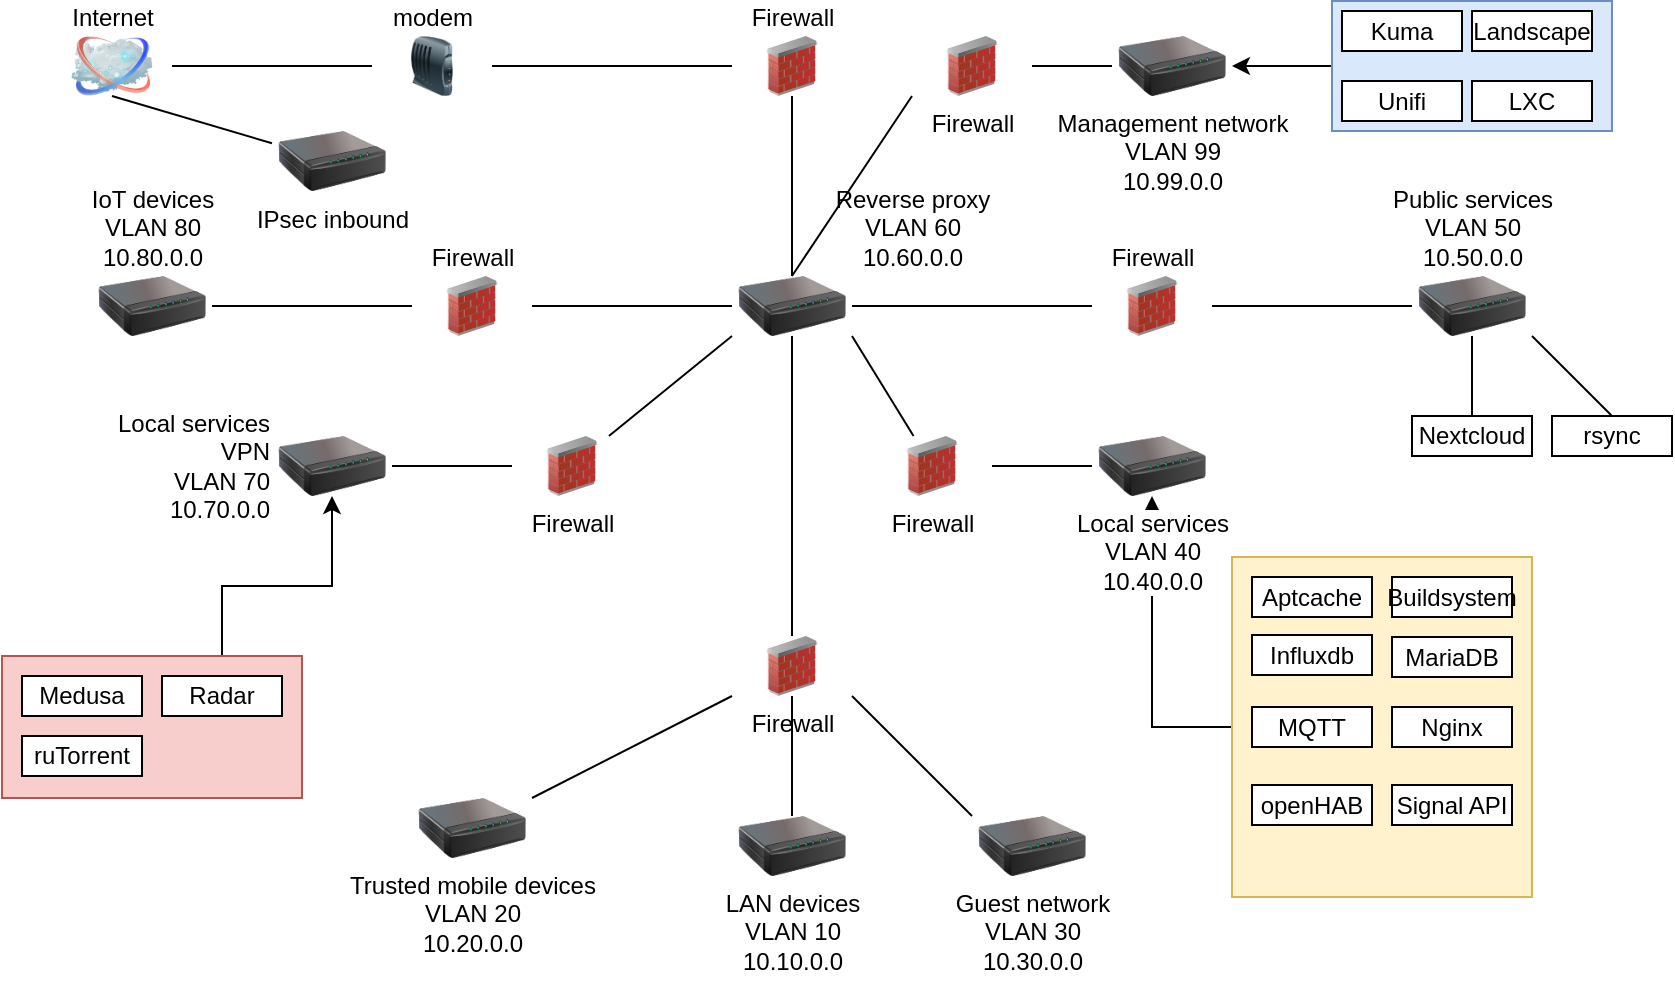 <mxfile version="24.8.4">
  <diagram name="Page-1" id="55a83fd1-7818-8e21-69c5-c3457e3827bb">
    <mxGraphModel dx="801" dy="763" grid="1" gridSize="10" guides="1" tooltips="1" connect="1" arrows="1" fold="1" page="1" pageScale="1" pageWidth="1169" pageHeight="827" background="none" math="0" shadow="0">
      <root>
        <mxCell id="0" />
        <mxCell id="1" parent="0" />
        <mxCell id="TY19VNRx023FKoXctOPF-55" style="edgeStyle=orthogonalEdgeStyle;rounded=0;orthogonalLoop=1;jettySize=auto;html=1;exitX=0;exitY=0.5;exitDx=0;exitDy=0;entryX=1;entryY=0.5;entryDx=0;entryDy=0;" parent="1" source="TY19VNRx023FKoXctOPF-51" target="TY19VNRx023FKoXctOPF-33" edge="1">
          <mxGeometry relative="1" as="geometry" />
        </mxCell>
        <mxCell id="TY19VNRx023FKoXctOPF-37" style="edgeStyle=orthogonalEdgeStyle;rounded=0;orthogonalLoop=1;jettySize=auto;html=1;entryX=0.5;entryY=1;entryDx=0;entryDy=0;" parent="1" source="TY19VNRx023FKoXctOPF-36" target="TY19VNRx023FKoXctOPF-5" edge="1">
          <mxGeometry relative="1" as="geometry" />
        </mxCell>
        <mxCell id="69ecfefc5c41e42c-2" value="Internet" style="image;html=1;labelBackgroundColor=#ffffff;image=img/lib/clip_art/networking/Cloud_128x128.png;rounded=1;shadow=0;comic=0;strokeWidth=2;fontSize=12;labelPosition=center;verticalLabelPosition=top;align=center;verticalAlign=bottom;" parent="1" vertex="1">
          <mxGeometry x="50" y="50" width="60" height="30" as="geometry" />
        </mxCell>
        <mxCell id="69ecfefc5c41e42c-3" value="Firewall" style="html=1;labelBackgroundColor=default;image=img/lib/clip_art/networking/Firewall_02_128x128.png;rounded=1;shadow=0;comic=0;strokeWidth=2;fontSize=12;labelPosition=center;verticalLabelPosition=top;align=center;verticalAlign=bottom;shape=image;connectable=1;" parent="1" vertex="1">
          <mxGeometry x="390" y="50" width="60" height="30" as="geometry" />
        </mxCell>
        <mxCell id="5ZQNPwiMjaQiaodXeL4T-1" value="&lt;div align=&quot;center&quot;&gt;Reverse proxy&lt;br&gt;&lt;/div&gt;&lt;div align=&quot;center&quot;&gt;VLAN 60&lt;br&gt;&lt;/div&gt;&lt;div align=&quot;center&quot;&gt;10.60.0.0&lt;br&gt;&lt;/div&gt;" style="image;html=1;image=img/lib/clip_art/networking/Print_Server_128x128.png;labelPosition=right;verticalLabelPosition=top;align=center;verticalAlign=bottom;" parent="1" vertex="1">
          <mxGeometry x="390" y="170" width="60" height="30" as="geometry" />
        </mxCell>
        <mxCell id="5ZQNPwiMjaQiaodXeL4T-4" value="Firewall" style="html=1;labelBackgroundColor=default;image=img/lib/clip_art/networking/Firewall_02_128x128.png;rounded=1;shadow=0;comic=0;strokeWidth=2;fontSize=12;labelPosition=center;verticalLabelPosition=top;align=center;verticalAlign=bottom;shape=image;connectable=1;" parent="1" vertex="1">
          <mxGeometry x="230" y="170" width="60" height="30" as="geometry" />
        </mxCell>
        <mxCell id="5ZQNPwiMjaQiaodXeL4T-5" value="Firewall" style="html=1;labelBackgroundColor=default;image=img/lib/clip_art/networking/Firewall_02_128x128.png;rounded=1;shadow=0;comic=0;strokeWidth=2;fontSize=12;labelPosition=center;verticalLabelPosition=top;align=center;verticalAlign=bottom;shape=image;connectable=1;" parent="1" vertex="1">
          <mxGeometry x="570" y="170" width="60" height="30" as="geometry" />
        </mxCell>
        <mxCell id="5ZQNPwiMjaQiaodXeL4T-6" value="modem" style="image;html=1;image=img/lib/clip_art/networking/Modem_128x128.png;labelPosition=center;verticalLabelPosition=top;align=center;verticalAlign=bottom;" parent="1" vertex="1">
          <mxGeometry x="209.999" y="49.998" width="60" height="30" as="geometry" />
        </mxCell>
        <mxCell id="5ZQNPwiMjaQiaodXeL4T-7" value="Firewall" style="html=1;labelBackgroundColor=default;image=img/lib/clip_art/networking/Firewall_02_128x128.png;rounded=1;shadow=0;comic=0;strokeWidth=2;fontSize=12;labelPosition=center;verticalLabelPosition=bottom;align=center;verticalAlign=top;shape=image;connectable=1;" parent="1" vertex="1">
          <mxGeometry x="390" y="350" width="60" height="30" as="geometry" />
        </mxCell>
        <mxCell id="5ZQNPwiMjaQiaodXeL4T-12" value="Public services&lt;br&gt;VLAN 50&lt;br&gt;10.50.0.0" style="image;html=1;image=img/lib/clip_art/networking/Print_Server_128x128.png;labelPosition=center;verticalLabelPosition=top;align=center;verticalAlign=bottom;" parent="1" vertex="1">
          <mxGeometry x="730" y="170" width="60" height="30" as="geometry" />
        </mxCell>
        <mxCell id="5ZQNPwiMjaQiaodXeL4T-14" value="" style="endArrow=none;html=1;rounded=0;entryX=1;entryY=0.5;entryDx=0;entryDy=0;" parent="1" source="5ZQNPwiMjaQiaodXeL4T-12" target="5ZQNPwiMjaQiaodXeL4T-5" edge="1">
          <mxGeometry width="50" height="50" relative="1" as="geometry">
            <mxPoint x="559.289" y="235" as="sourcePoint" />
            <mxPoint x="559.289" y="185" as="targetPoint" />
          </mxGeometry>
        </mxCell>
        <mxCell id="5ZQNPwiMjaQiaodXeL4T-15" value="&lt;div&gt;LAN devices&lt;/div&gt;&lt;div&gt;VLAN 10&lt;br&gt;10.10.0.0&lt;br&gt;&lt;/div&gt;&lt;div&gt;&lt;br&gt;&lt;/div&gt;" style="image;html=1;image=img/lib/clip_art/networking/Print_Server_128x128.png" parent="1" vertex="1">
          <mxGeometry x="390" y="440" width="60" height="30" as="geometry" />
        </mxCell>
        <mxCell id="5ZQNPwiMjaQiaodXeL4T-16" value="IoT devices&lt;br&gt;VLAN 80&lt;br&gt;10.80.0.0" style="image;html=1;image=img/lib/clip_art/networking/Print_Server_128x128.png;labelPosition=center;verticalLabelPosition=top;align=center;verticalAlign=bottom;" parent="1" vertex="1">
          <mxGeometry x="70" y="170" width="60" height="30" as="geometry" />
        </mxCell>
        <mxCell id="5ZQNPwiMjaQiaodXeL4T-20" value="Guest network&lt;br&gt;VLAN 30&lt;br&gt;10.30.0.0" style="html=1;labelBackgroundColor=default;image=img/lib/clip_art/networking/Print_Server_128x128.png;rounded=1;shadow=0;comic=0;strokeWidth=2;fontSize=12;labelPosition=center;verticalLabelPosition=bottom;align=center;verticalAlign=top;shape=image;connectable=1;" parent="1" vertex="1">
          <mxGeometry x="510" y="440" width="60" height="30" as="geometry" />
        </mxCell>
        <mxCell id="5ZQNPwiMjaQiaodXeL4T-21" value="" style="endArrow=none;html=1;rounded=0;entryX=1;entryY=1;entryDx=0;entryDy=0;exitX=0;exitY=0;exitDx=0;exitDy=0;" parent="1" source="5ZQNPwiMjaQiaodXeL4T-20" target="5ZQNPwiMjaQiaodXeL4T-7" edge="1">
          <mxGeometry width="50" height="50" relative="1" as="geometry">
            <mxPoint x="480" y="400" as="sourcePoint" />
            <mxPoint x="520" y="279.289" as="targetPoint" />
          </mxGeometry>
        </mxCell>
        <mxCell id="5ZQNPwiMjaQiaodXeL4T-22" value="Trusted mobile devices&lt;br&gt;VLAN 20&lt;br&gt;10.20.0.0" style="html=1;labelBackgroundColor=default;image=img/lib/clip_art/networking/Print_Server_128x128.png;rounded=1;shadow=0;comic=0;strokeWidth=2;fontSize=12;labelPosition=center;verticalLabelPosition=bottom;align=center;verticalAlign=top;shape=image;connectable=1;" parent="1" vertex="1">
          <mxGeometry x="230" y="431" width="60" height="30" as="geometry" />
        </mxCell>
        <mxCell id="5ZQNPwiMjaQiaodXeL4T-23" value="" style="endArrow=none;html=1;rounded=0;entryX=0;entryY=1;entryDx=0;entryDy=0;exitX=1;exitY=0;exitDx=0;exitDy=0;" parent="1" source="5ZQNPwiMjaQiaodXeL4T-22" target="5ZQNPwiMjaQiaodXeL4T-7" edge="1">
          <mxGeometry width="50" height="50" relative="1" as="geometry">
            <mxPoint x="320" y="329.289" as="sourcePoint" />
            <mxPoint x="320" y="279.289" as="targetPoint" />
          </mxGeometry>
        </mxCell>
        <mxCell id="5ZQNPwiMjaQiaodXeL4T-24" value="" style="endArrow=none;html=1;rounded=0;entryX=0.5;entryY=1;entryDx=0;entryDy=0;" parent="1" source="5ZQNPwiMjaQiaodXeL4T-15" target="5ZQNPwiMjaQiaodXeL4T-7" edge="1">
          <mxGeometry width="50" height="50" relative="1" as="geometry">
            <mxPoint x="420" y="409.289" as="sourcePoint" />
            <mxPoint x="420" y="390" as="targetPoint" />
          </mxGeometry>
        </mxCell>
        <mxCell id="5ZQNPwiMjaQiaodXeL4T-25" value="" style="endArrow=none;html=1;rounded=0;entryX=0;entryY=0.5;entryDx=0;entryDy=0;" parent="1" source="5ZQNPwiMjaQiaodXeL4T-16" target="5ZQNPwiMjaQiaodXeL4T-4" edge="1">
          <mxGeometry width="50" height="50" relative="1" as="geometry">
            <mxPoint x="165" y="235" as="sourcePoint" />
            <mxPoint x="235.711" y="185" as="targetPoint" />
          </mxGeometry>
        </mxCell>
        <mxCell id="5ZQNPwiMjaQiaodXeL4T-27" value="" style="endArrow=none;html=1;rounded=0;entryX=0.5;entryY=1;entryDx=0;entryDy=0;exitX=0.5;exitY=0;exitDx=0;exitDy=0;" parent="1" source="5ZQNPwiMjaQiaodXeL4T-7" target="5ZQNPwiMjaQiaodXeL4T-1" edge="1">
          <mxGeometry width="50" height="50" relative="1" as="geometry">
            <mxPoint x="250" y="470" as="sourcePoint" />
            <mxPoint x="300" y="420" as="targetPoint" />
          </mxGeometry>
        </mxCell>
        <mxCell id="5ZQNPwiMjaQiaodXeL4T-28" value="" style="endArrow=none;html=1;rounded=0;entryX=0;entryY=0.5;entryDx=0;entryDy=0;exitX=1;exitY=0.5;exitDx=0;exitDy=0;" parent="1" source="5ZQNPwiMjaQiaodXeL4T-4" target="5ZQNPwiMjaQiaodXeL4T-1" edge="1">
          <mxGeometry width="50" height="50" relative="1" as="geometry">
            <mxPoint x="100" y="410" as="sourcePoint" />
            <mxPoint x="150" y="360" as="targetPoint" />
          </mxGeometry>
        </mxCell>
        <mxCell id="5ZQNPwiMjaQiaodXeL4T-29" value="" style="endArrow=none;html=1;rounded=0;entryX=0;entryY=0.5;entryDx=0;entryDy=0;exitX=1;exitY=0.5;exitDx=0;exitDy=0;" parent="1" source="5ZQNPwiMjaQiaodXeL4T-1" target="5ZQNPwiMjaQiaodXeL4T-5" edge="1">
          <mxGeometry width="50" height="50" relative="1" as="geometry">
            <mxPoint x="240" y="510" as="sourcePoint" />
            <mxPoint x="290" y="460" as="targetPoint" />
          </mxGeometry>
        </mxCell>
        <mxCell id="TY19VNRx023FKoXctOPF-1" value="Firewall" style="html=1;labelBackgroundColor=default;image=img/lib/clip_art/networking/Firewall_02_128x128.png;rounded=1;shadow=0;comic=0;strokeWidth=2;fontSize=12;labelPosition=center;verticalLabelPosition=bottom;align=center;verticalAlign=top;shape=image;connectable=1;" parent="1" vertex="1">
          <mxGeometry x="280" y="250" width="60" height="30" as="geometry" />
        </mxCell>
        <mxCell id="TY19VNRx023FKoXctOPF-2" value="Firewall" style="html=1;labelBackgroundColor=default;image=img/lib/clip_art/networking/Firewall_02_128x128.png;rounded=1;shadow=0;comic=0;strokeWidth=2;fontSize=12;labelPosition=center;verticalLabelPosition=bottom;align=center;verticalAlign=top;shape=image;connectable=1;" parent="1" vertex="1">
          <mxGeometry x="460" y="250" width="60" height="30" as="geometry" />
        </mxCell>
        <mxCell id="TY19VNRx023FKoXctOPF-3" value="" style="endArrow=none;html=1;rounded=0;entryX=0;entryY=1;entryDx=0;entryDy=0;" parent="1" source="TY19VNRx023FKoXctOPF-1" target="5ZQNPwiMjaQiaodXeL4T-1" edge="1">
          <mxGeometry width="50" height="50" relative="1" as="geometry">
            <mxPoint x="340" y="345" as="sourcePoint" />
            <mxPoint x="410.711" y="295" as="targetPoint" />
          </mxGeometry>
        </mxCell>
        <mxCell id="TY19VNRx023FKoXctOPF-4" value="" style="endArrow=none;html=1;rounded=0;entryX=1;entryY=1;entryDx=0;entryDy=0;" parent="1" source="TY19VNRx023FKoXctOPF-2" target="5ZQNPwiMjaQiaodXeL4T-1" edge="1">
          <mxGeometry width="50" height="50" relative="1" as="geometry">
            <mxPoint x="530" y="259.289" as="sourcePoint" />
            <mxPoint x="530" y="209.289" as="targetPoint" />
          </mxGeometry>
        </mxCell>
        <mxCell id="TY19VNRx023FKoXctOPF-5" value="Local services&lt;br&gt;VLAN 40&lt;br&gt;10.40.0.0" style="image;html=1;image=img/lib/clip_art/networking/Print_Server_128x128.png" parent="1" vertex="1">
          <mxGeometry x="570" y="250" width="60" height="30" as="geometry" />
        </mxCell>
        <mxCell id="TY19VNRx023FKoXctOPF-6" value="" style="endArrow=none;html=1;rounded=0;entryX=1;entryY=0.5;entryDx=0;entryDy=0;" parent="1" source="TY19VNRx023FKoXctOPF-5" target="TY19VNRx023FKoXctOPF-2" edge="1">
          <mxGeometry width="50" height="50" relative="1" as="geometry">
            <mxPoint x="499.289" y="315" as="sourcePoint" />
            <mxPoint x="499.289" y="265" as="targetPoint" />
          </mxGeometry>
        </mxCell>
        <mxCell id="TY19VNRx023FKoXctOPF-7" value="Nextcloud" style="rounded=0;whiteSpace=wrap;html=1;" parent="1" vertex="1">
          <mxGeometry x="730" y="240" width="60" height="20" as="geometry" />
        </mxCell>
        <mxCell id="TY19VNRx023FKoXctOPF-8" value="" style="endArrow=none;html=1;rounded=0;entryX=0.5;entryY=1;entryDx=0;entryDy=0;" parent="1" source="TY19VNRx023FKoXctOPF-7" target="5ZQNPwiMjaQiaodXeL4T-12" edge="1">
          <mxGeometry width="50" height="50" relative="1" as="geometry">
            <mxPoint x="760" y="219.289" as="sourcePoint" />
            <mxPoint x="760" y="169.289" as="targetPoint" />
          </mxGeometry>
        </mxCell>
        <mxCell id="TY19VNRx023FKoXctOPF-10" value="rsync" style="rounded=0;whiteSpace=wrap;html=1;" parent="1" vertex="1">
          <mxGeometry x="800" y="240" width="60" height="20" as="geometry" />
        </mxCell>
        <mxCell id="TY19VNRx023FKoXctOPF-11" value="" style="endArrow=none;html=1;rounded=0;entryX=1;entryY=1;entryDx=0;entryDy=0;exitX=0.5;exitY=0;exitDx=0;exitDy=0;" parent="1" source="TY19VNRx023FKoXctOPF-10" target="5ZQNPwiMjaQiaodXeL4T-12" edge="1">
          <mxGeometry width="50" height="50" relative="1" as="geometry">
            <mxPoint x="810" y="360" as="sourcePoint" />
            <mxPoint x="860" y="310" as="targetPoint" />
          </mxGeometry>
        </mxCell>
        <mxCell id="TY19VNRx023FKoXctOPF-12" value="&lt;div&gt;Local services&lt;/div&gt;&lt;div&gt;VPN&lt;br&gt;VLAN 70&lt;br&gt;10.70.0.0&lt;br&gt;&lt;/div&gt;" style="image;html=1;image=img/lib/clip_art/networking/Print_Server_128x128.png;labelPosition=left;verticalLabelPosition=middle;align=right;verticalAlign=middle;" parent="1" vertex="1">
          <mxGeometry x="160" y="250" width="60" height="30" as="geometry" />
        </mxCell>
        <mxCell id="TY19VNRx023FKoXctOPF-13" value="" style="endArrow=none;html=1;rounded=0;entryX=0;entryY=0.5;entryDx=0;entryDy=0;" parent="1" source="TY19VNRx023FKoXctOPF-12" target="TY19VNRx023FKoXctOPF-1" edge="1">
          <mxGeometry width="50" height="50" relative="1" as="geometry">
            <mxPoint x="89.289" y="315" as="sourcePoint" />
            <mxPoint x="110" y="265" as="targetPoint" />
          </mxGeometry>
        </mxCell>
        <mxCell id="TY19VNRx023FKoXctOPF-16" value="IPsec inbound" style="image;html=1;image=img/lib/clip_art/networking/Print_Server_128x128.png" parent="1" vertex="1">
          <mxGeometry x="160" y="97.5" width="60" height="30" as="geometry" />
        </mxCell>
        <mxCell id="TY19VNRx023FKoXctOPF-17" value="" style="endArrow=none;html=1;rounded=0;entryX=0.5;entryY=1;entryDx=0;entryDy=0;" parent="1" source="TY19VNRx023FKoXctOPF-16" target="69ecfefc5c41e42c-2" edge="1">
          <mxGeometry width="50" height="50" relative="1" as="geometry">
            <mxPoint x="264.289" y="165" as="sourcePoint" />
            <mxPoint x="285" y="115" as="targetPoint" />
          </mxGeometry>
        </mxCell>
        <mxCell id="TY19VNRx023FKoXctOPF-31" value="Firewall" style="html=1;labelBackgroundColor=default;image=img/lib/clip_art/networking/Firewall_02_128x128.png;rounded=1;shadow=0;comic=0;strokeWidth=2;fontSize=12;labelPosition=center;verticalLabelPosition=bottom;align=center;verticalAlign=top;shape=image;connectable=1;" parent="1" vertex="1">
          <mxGeometry x="480" y="50" width="60" height="30" as="geometry" />
        </mxCell>
        <mxCell id="TY19VNRx023FKoXctOPF-32" value="" style="endArrow=none;html=1;rounded=0;entryX=0;entryY=1;entryDx=0;entryDy=0;exitX=0.5;exitY=0;exitDx=0;exitDy=0;" parent="1" source="5ZQNPwiMjaQiaodXeL4T-1" target="TY19VNRx023FKoXctOPF-31" edge="1">
          <mxGeometry width="50" height="50" relative="1" as="geometry">
            <mxPoint x="150" y="440" as="sourcePoint" />
            <mxPoint x="200" y="390" as="targetPoint" />
          </mxGeometry>
        </mxCell>
        <mxCell id="TY19VNRx023FKoXctOPF-33" value="Management network&lt;br&gt;VLAN 99&lt;br&gt;10.99.0.0" style="image;html=1;image=img/lib/clip_art/networking/Print_Server_128x128.png;labelPosition=center;verticalLabelPosition=bottom;align=center;verticalAlign=top;" parent="1" vertex="1">
          <mxGeometry x="580" y="50" width="60" height="30" as="geometry" />
        </mxCell>
        <mxCell id="TY19VNRx023FKoXctOPF-34" value="" style="endArrow=none;html=1;rounded=0;exitX=1;exitY=0.5;exitDx=0;exitDy=0;entryX=0;entryY=0.5;entryDx=0;entryDy=0;" parent="1" source="TY19VNRx023FKoXctOPF-31" target="TY19VNRx023FKoXctOPF-33" edge="1">
          <mxGeometry width="50" height="50" relative="1" as="geometry">
            <mxPoint x="540" y="115" as="sourcePoint" />
            <mxPoint x="610.711" y="65" as="targetPoint" />
          </mxGeometry>
        </mxCell>
        <mxCell id="TY19VNRx023FKoXctOPF-50" style="edgeStyle=orthogonalEdgeStyle;rounded=0;orthogonalLoop=1;jettySize=auto;html=1;" parent="1" source="TY19VNRx023FKoXctOPF-41" target="TY19VNRx023FKoXctOPF-12" edge="1">
          <mxGeometry relative="1" as="geometry" />
        </mxCell>
        <mxCell id="TY19VNRx023FKoXctOPF-56" value="" style="group" parent="1" vertex="1" connectable="0">
          <mxGeometry x="690" y="32.5" width="140" height="65" as="geometry" />
        </mxCell>
        <mxCell id="TY19VNRx023FKoXctOPF-51" value="" style="rounded=0;whiteSpace=wrap;html=1;fillColor=#dae8fc;strokeColor=#6c8ebf;" parent="TY19VNRx023FKoXctOPF-56" vertex="1">
          <mxGeometry width="140" height="65" as="geometry" />
        </mxCell>
        <mxCell id="TY19VNRx023FKoXctOPF-23" value="Landscape" style="rounded=0;whiteSpace=wrap;html=1;" parent="TY19VNRx023FKoXctOPF-56" vertex="1">
          <mxGeometry x="70" y="5" width="60" height="20" as="geometry" />
        </mxCell>
        <mxCell id="TY19VNRx023FKoXctOPF-26" value="Kuma" style="rounded=0;whiteSpace=wrap;html=1;" parent="TY19VNRx023FKoXctOPF-56" vertex="1">
          <mxGeometry x="5" y="5" width="60" height="20" as="geometry" />
        </mxCell>
        <mxCell id="TY19VNRx023FKoXctOPF-29" value="Unifi" style="rounded=0;whiteSpace=wrap;html=1;" parent="TY19VNRx023FKoXctOPF-56" vertex="1">
          <mxGeometry x="5" y="40" width="60" height="20" as="geometry" />
        </mxCell>
        <mxCell id="TY19VNRx023FKoXctOPF-54" value="LXC" style="rounded=0;whiteSpace=wrap;html=1;" parent="TY19VNRx023FKoXctOPF-56" vertex="1">
          <mxGeometry x="70" y="40" width="60" height="20" as="geometry" />
        </mxCell>
        <mxCell id="TY19VNRx023FKoXctOPF-57" value="" style="group" parent="1" vertex="1" connectable="0">
          <mxGeometry x="640" y="310.5" width="150" height="170" as="geometry" />
        </mxCell>
        <mxCell id="TY19VNRx023FKoXctOPF-36" value="" style="rounded=0;whiteSpace=wrap;html=1;fillColor=#fff2cc;strokeColor=#d6b656;" parent="TY19VNRx023FKoXctOPF-57" vertex="1">
          <mxGeometry width="150" height="170" as="geometry" />
        </mxCell>
        <mxCell id="TY19VNRx023FKoXctOPF-19" value="Aptcache" style="rounded=0;whiteSpace=wrap;html=1;" parent="TY19VNRx023FKoXctOPF-57" vertex="1">
          <mxGeometry x="10" y="10" width="60" height="20" as="geometry" />
        </mxCell>
        <mxCell id="TY19VNRx023FKoXctOPF-20" value="MQTT" style="rounded=0;whiteSpace=wrap;html=1;" parent="TY19VNRx023FKoXctOPF-57" vertex="1">
          <mxGeometry x="10" y="75" width="60" height="20" as="geometry" />
        </mxCell>
        <mxCell id="TY19VNRx023FKoXctOPF-21" value="Buildsystem" style="rounded=0;whiteSpace=wrap;html=1;" parent="TY19VNRx023FKoXctOPF-57" vertex="1">
          <mxGeometry x="80" y="10" width="60" height="20" as="geometry" />
        </mxCell>
        <mxCell id="TY19VNRx023FKoXctOPF-22" value="Influxdb" style="rounded=0;whiteSpace=wrap;html=1;" parent="TY19VNRx023FKoXctOPF-57" vertex="1">
          <mxGeometry x="10" y="39" width="60" height="20" as="geometry" />
        </mxCell>
        <mxCell id="TY19VNRx023FKoXctOPF-24" value="Nginx" style="rounded=0;whiteSpace=wrap;html=1;" parent="TY19VNRx023FKoXctOPF-57" vertex="1">
          <mxGeometry x="80" y="75" width="60" height="20" as="geometry" />
        </mxCell>
        <mxCell id="TY19VNRx023FKoXctOPF-25" value="Signal API" style="rounded=0;whiteSpace=wrap;html=1;" parent="TY19VNRx023FKoXctOPF-57" vertex="1">
          <mxGeometry x="80" y="114" width="60" height="20" as="geometry" />
        </mxCell>
        <mxCell id="TY19VNRx023FKoXctOPF-27" value="MariaDB" style="rounded=0;whiteSpace=wrap;html=1;" parent="TY19VNRx023FKoXctOPF-57" vertex="1">
          <mxGeometry x="80" y="40" width="60" height="20" as="geometry" />
        </mxCell>
        <mxCell id="TY19VNRx023FKoXctOPF-28" value="openHAB" style="rounded=0;whiteSpace=wrap;html=1;" parent="TY19VNRx023FKoXctOPF-57" vertex="1">
          <mxGeometry x="10" y="114" width="60" height="20" as="geometry" />
        </mxCell>
        <mxCell id="TY19VNRx023FKoXctOPF-58" value="" style="group" parent="1" vertex="1" connectable="0">
          <mxGeometry x="25" y="360" width="150" height="71" as="geometry" />
        </mxCell>
        <mxCell id="TY19VNRx023FKoXctOPF-38" value="" style="rounded=0;whiteSpace=wrap;html=1;fillColor=#f8cecc;strokeColor=#b85450;" parent="TY19VNRx023FKoXctOPF-58" vertex="1">
          <mxGeometry width="150" height="71" as="geometry" />
        </mxCell>
        <mxCell id="TY19VNRx023FKoXctOPF-39" value="Medusa" style="rounded=0;whiteSpace=wrap;html=1;" parent="TY19VNRx023FKoXctOPF-58" vertex="1">
          <mxGeometry x="10" y="10" width="60" height="20" as="geometry" />
        </mxCell>
        <mxCell id="TY19VNRx023FKoXctOPF-40" value="ruTorrent" style="rounded=0;whiteSpace=wrap;html=1;" parent="TY19VNRx023FKoXctOPF-58" vertex="1">
          <mxGeometry x="10" y="40" width="60" height="20" as="geometry" />
        </mxCell>
        <mxCell id="TY19VNRx023FKoXctOPF-41" value="Radar" style="rounded=0;whiteSpace=wrap;html=1;" parent="TY19VNRx023FKoXctOPF-58" vertex="1">
          <mxGeometry x="80" y="10" width="60" height="20" as="geometry" />
        </mxCell>
        <mxCell id="TY19VNRx023FKoXctOPF-59" value="" style="endArrow=none;html=1;rounded=0;entryX=0;entryY=0.5;entryDx=0;entryDy=0;" parent="1" source="69ecfefc5c41e42c-2" target="5ZQNPwiMjaQiaodXeL4T-6" edge="1">
          <mxGeometry width="50" height="50" relative="1" as="geometry">
            <mxPoint x="110" y="115" as="sourcePoint" />
            <mxPoint x="180.711" y="65" as="targetPoint" />
          </mxGeometry>
        </mxCell>
        <mxCell id="TY19VNRx023FKoXctOPF-60" value="" style="endArrow=none;html=1;rounded=0;entryX=0;entryY=0.5;entryDx=0;entryDy=0;" parent="1" source="5ZQNPwiMjaQiaodXeL4T-6" target="69ecfefc5c41e42c-3" edge="1">
          <mxGeometry width="50" height="50" relative="1" as="geometry">
            <mxPoint x="229.999" y="114.998" as="sourcePoint" />
            <mxPoint x="300.709" y="64.998" as="targetPoint" />
          </mxGeometry>
        </mxCell>
        <mxCell id="TY19VNRx023FKoXctOPF-61" value="" style="endArrow=none;html=1;rounded=0;entryX=0.5;entryY=0;entryDx=0;entryDy=0;exitX=0.5;exitY=1;exitDx=0;exitDy=0;" parent="1" source="69ecfefc5c41e42c-3" target="5ZQNPwiMjaQiaodXeL4T-1" edge="1">
          <mxGeometry width="50" height="50" relative="1" as="geometry">
            <mxPoint x="420" y="130" as="sourcePoint" />
            <mxPoint x="420" y="150.711" as="targetPoint" />
          </mxGeometry>
        </mxCell>
      </root>
    </mxGraphModel>
  </diagram>
</mxfile>
